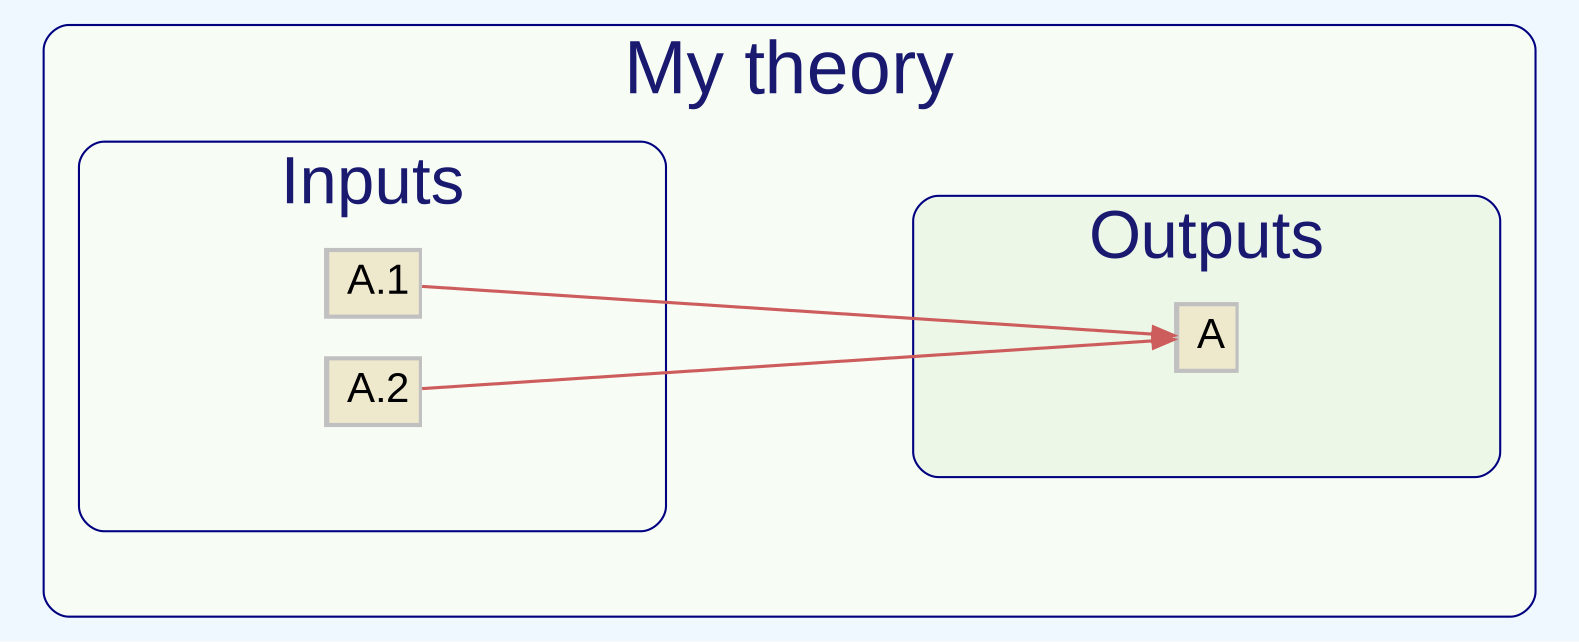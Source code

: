 digraph {
    compound=true;
    fontname=Arial;
    tooltip=" " ;
    ranksep=1
    rankdir=LR
    labeljust=c
    ratio=0.4
    edge[style="bold"] ;graph[bgcolor="aliceblue"  ;];
    node[shape="plaintext" height="0" width="0" fontname = "Arial" tooltip=" " style="filled" fillcolor="gray" ] edge[fontname=Arial fontcolor=indianred fontsize=14.0 penwidth=1.5 tooltip=" " color=indianred  ]A_1->A[ ]
A_2->A[ ]

subgraph cluster_1 {rank=source style=rounded color="navy" fontcolor= "midnightblue" fontsize="36" bgcolor="#F7FCF5" label="1" label="My theory";  cluster_1dummy [style=invis height=.001  width=.001 ] 
subgraph cluster_2 {rank=source style=rounded color="navy" fontcolor= "midnightblue" fontsize="32" bgcolor="#F7FCF5" label="2" label="Inputs";  cluster_2dummy [style=invis height=.001  width=.001 ] A_1 [  label=<<TABLE  BORDER="0" CELLBORDER="0" CELLPADDING="4" CELLSPACING="2" >
      
      
      
      <TR><TD  BORDER="0" CELLPADDING="4"  BGCOLOR="cornsilk2"><FONT POINT-SIZE="20"> A.1</FONT></TD></TR>
      
      </TABLE>> margin="0" ];A_2 [  label=<<TABLE  BORDER="0" CELLBORDER="0" CELLPADDING="4" CELLSPACING="2" >
      
      
      
      <TR><TD  BORDER="0" CELLPADDING="4"  BGCOLOR="cornsilk2"><FONT POINT-SIZE="20"> A.2</FONT></TD></TR>
      
      </TABLE>> margin="0" ];}
subgraph cluster_5 {rank=source style=rounded color="navy" fontcolor= "midnightblue" fontsize="32" bgcolor="#ECF7E8" label="2" label="Outputs";  cluster_5dummy [style=invis height=.001  width=.001 ] A [  label=<<TABLE  BORDER="0" CELLBORDER="0" CELLPADDING="4" CELLSPACING="2" >
      
      
      
      <TR><TD  BORDER="0" CELLPADDING="4"  BGCOLOR="cornsilk2"><FONT POINT-SIZE="20"> A</FONT></TD></TR>
      
      </TABLE>> margin="0" ];}}
  label="" }